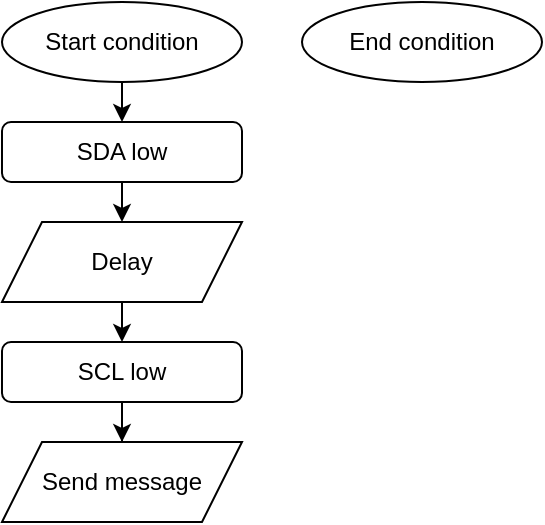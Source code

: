 <mxfile version="20.8.16" type="device"><diagram name="Page-1" id="_hlhiYbFoaOobZ6yciA4"><mxGraphModel dx="1276" dy="614" grid="1" gridSize="10" guides="1" tooltips="1" connect="1" arrows="1" fold="1" page="1" pageScale="1" pageWidth="850" pageHeight="1100" math="0" shadow="0"><root><mxCell id="0"/><mxCell id="1" parent="0"/><mxCell id="wHN4mqfPANkn3s0FmNAk-7" style="edgeStyle=orthogonalEdgeStyle;rounded=0;orthogonalLoop=1;jettySize=auto;html=1;exitX=0.5;exitY=1;exitDx=0;exitDy=0;entryX=0.5;entryY=0;entryDx=0;entryDy=0;" edge="1" parent="1" source="wHN4mqfPANkn3s0FmNAk-1" target="wHN4mqfPANkn3s0FmNAk-3"><mxGeometry relative="1" as="geometry"/></mxCell><mxCell id="wHN4mqfPANkn3s0FmNAk-1" value="Start condition" style="ellipse;whiteSpace=wrap;html=1;" vertex="1" parent="1"><mxGeometry x="40" y="40" width="120" height="40" as="geometry"/></mxCell><mxCell id="wHN4mqfPANkn3s0FmNAk-8" style="edgeStyle=orthogonalEdgeStyle;rounded=0;orthogonalLoop=1;jettySize=auto;html=1;exitX=0.5;exitY=1;exitDx=0;exitDy=0;entryX=0.5;entryY=0;entryDx=0;entryDy=0;" edge="1" parent="1" source="wHN4mqfPANkn3s0FmNAk-3" target="wHN4mqfPANkn3s0FmNAk-4"><mxGeometry relative="1" as="geometry"/></mxCell><mxCell id="wHN4mqfPANkn3s0FmNAk-3" value="SDA low" style="rounded=1;whiteSpace=wrap;html=1;" vertex="1" parent="1"><mxGeometry x="40" y="100" width="120" height="30" as="geometry"/></mxCell><mxCell id="wHN4mqfPANkn3s0FmNAk-9" style="edgeStyle=orthogonalEdgeStyle;rounded=0;orthogonalLoop=1;jettySize=auto;html=1;exitX=0.5;exitY=1;exitDx=0;exitDy=0;entryX=0.5;entryY=0;entryDx=0;entryDy=0;" edge="1" parent="1" source="wHN4mqfPANkn3s0FmNAk-4" target="wHN4mqfPANkn3s0FmNAk-5"><mxGeometry relative="1" as="geometry"/></mxCell><mxCell id="wHN4mqfPANkn3s0FmNAk-4" value="Delay" style="shape=parallelogram;perimeter=parallelogramPerimeter;whiteSpace=wrap;html=1;fixedSize=1;" vertex="1" parent="1"><mxGeometry x="40" y="150" width="120" height="40" as="geometry"/></mxCell><mxCell id="wHN4mqfPANkn3s0FmNAk-10" style="edgeStyle=orthogonalEdgeStyle;rounded=0;orthogonalLoop=1;jettySize=auto;html=1;exitX=0.5;exitY=1;exitDx=0;exitDy=0;" edge="1" parent="1" source="wHN4mqfPANkn3s0FmNAk-5" target="wHN4mqfPANkn3s0FmNAk-6"><mxGeometry relative="1" as="geometry"/></mxCell><mxCell id="wHN4mqfPANkn3s0FmNAk-5" value="SCL low" style="rounded=1;whiteSpace=wrap;html=1;" vertex="1" parent="1"><mxGeometry x="40" y="210" width="120" height="30" as="geometry"/></mxCell><mxCell id="wHN4mqfPANkn3s0FmNAk-6" value="Send message" style="shape=parallelogram;perimeter=parallelogramPerimeter;whiteSpace=wrap;html=1;fixedSize=1;" vertex="1" parent="1"><mxGeometry x="40" y="260" width="120" height="40" as="geometry"/></mxCell><mxCell id="wHN4mqfPANkn3s0FmNAk-11" value="End condition" style="ellipse;whiteSpace=wrap;html=1;" vertex="1" parent="1"><mxGeometry x="190" y="40" width="120" height="40" as="geometry"/></mxCell></root></mxGraphModel></diagram></mxfile>